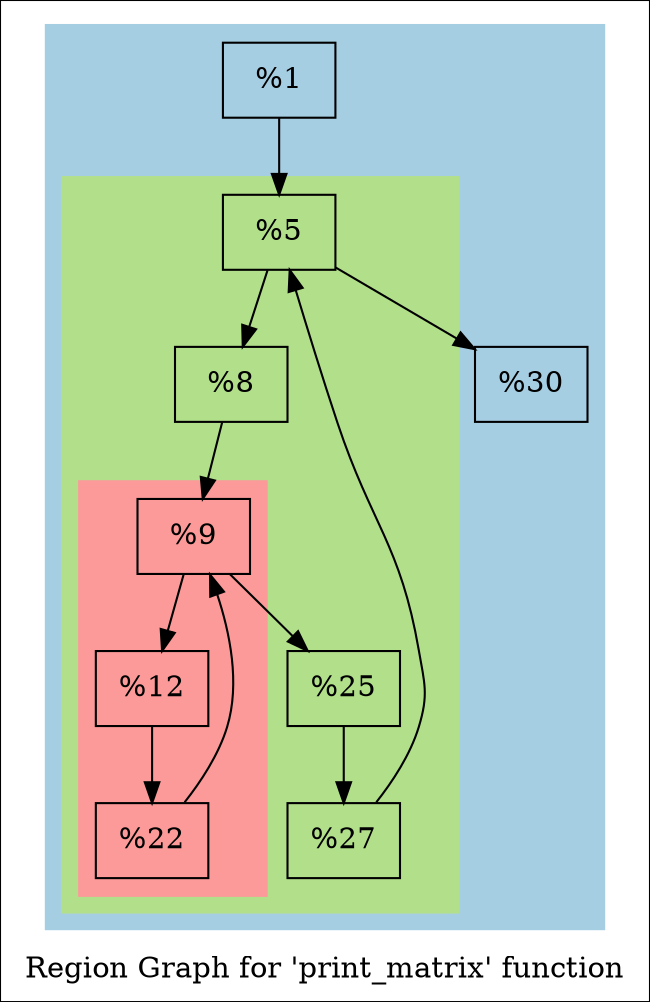digraph "Region Graph for 'print_matrix' function" {
	label="Region Graph for 'print_matrix' function";

	Node0x55cb34dc3a30 [shape=record,label="{%1}"];
	Node0x55cb34dc3a30 -> Node0x55cb34ddf460;
	Node0x55cb34ddf460 [shape=record,label="{%5}"];
	Node0x55cb34ddf460 -> Node0x55cb34ddf4c0;
	Node0x55cb34ddf460 -> Node0x55cb34ddf930;
	Node0x55cb34ddf4c0 [shape=record,label="{%8}"];
	Node0x55cb34ddf4c0 -> Node0x55cb34ddf990;
	Node0x55cb34ddf990 [shape=record,label="{%9}"];
	Node0x55cb34ddf990 -> Node0x55cb34dc5430;
	Node0x55cb34ddf990 -> Node0x55cb34dc6d90;
	Node0x55cb34dc5430 [shape=record,label="{%12}"];
	Node0x55cb34dc5430 -> Node0x55cb34dbccd0;
	Node0x55cb34dbccd0 [shape=record,label="{%22}"];
	Node0x55cb34dbccd0 -> Node0x55cb34ddf990[constraint=false];
	Node0x55cb34dc6d90 [shape=record,label="{%25}"];
	Node0x55cb34dc6d90 -> Node0x55cb34dc5920;
	Node0x55cb34dc5920 [shape=record,label="{%27}"];
	Node0x55cb34dc5920 -> Node0x55cb34ddf460[constraint=false];
	Node0x55cb34ddf930 [shape=record,label="{%30}"];
	colorscheme = "paired12"
        subgraph cluster_0x55cb34dc7960 {
          label = "";
          style = filled;
          color = 1
          subgraph cluster_0x55cb34dc7740 {
            label = "";
            style = filled;
            color = 3
            subgraph cluster_0x55cb34dc7600 {
              label = "";
              style = filled;
              color = 5
              Node0x55cb34ddf990;
              Node0x55cb34dc5430;
              Node0x55cb34dbccd0;
            }
            Node0x55cb34ddf460;
            Node0x55cb34ddf4c0;
            Node0x55cb34dc6d90;
            Node0x55cb34dc5920;
          }
          Node0x55cb34dc3a30;
          Node0x55cb34ddf930;
        }
}
